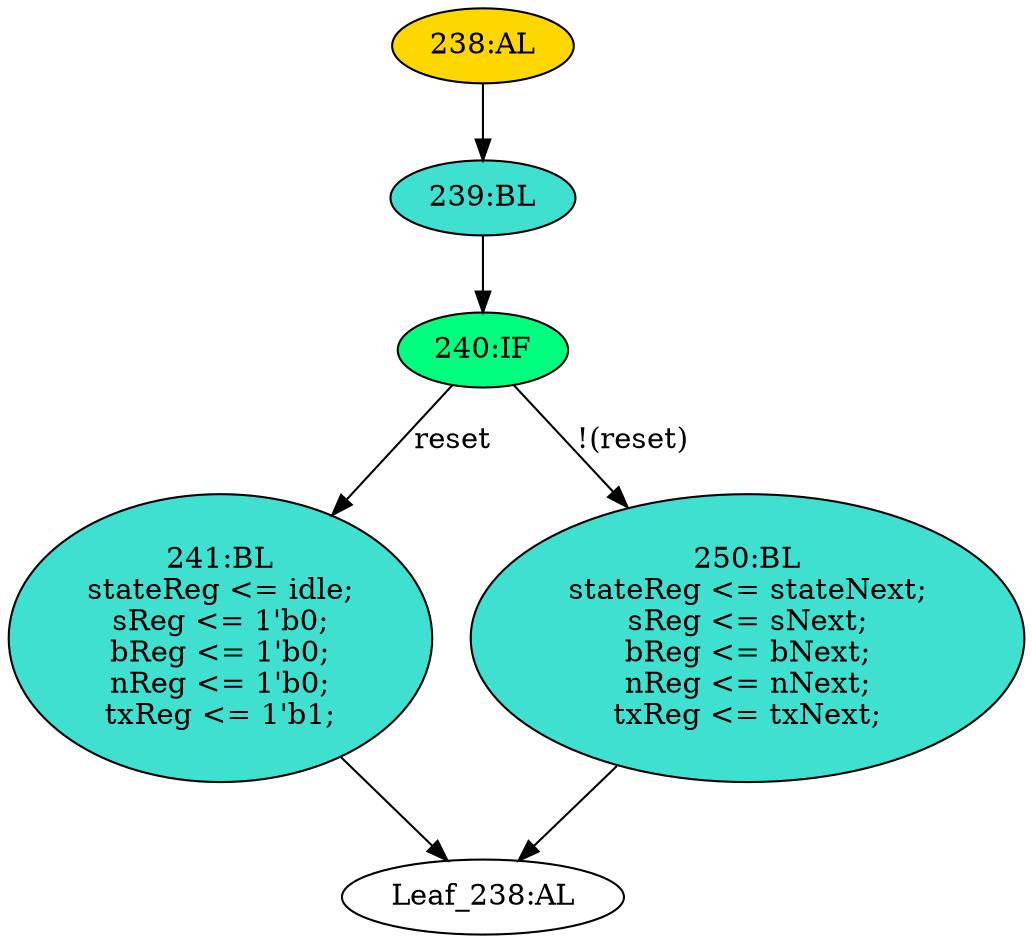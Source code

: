 strict digraph "" {
	node [label="\N"];
	"240:IF"	 [ast="<pyverilog.vparser.ast.IfStatement object at 0x7fc3769af790>",
		fillcolor=springgreen,
		label="240:IF",
		statements="[]",
		style=filled,
		typ=IfStatement];
	"241:BL"	 [ast="<pyverilog.vparser.ast.Block object at 0x7fc3769aff90>",
		fillcolor=turquoise,
		label="241:BL
stateReg <= idle;
sReg <= 1'b0;
bReg <= 1'b0;
nReg <= 1'b0;
txReg <= 1'b1;",
		statements="[<pyverilog.vparser.ast.NonblockingSubstitution object at 0x7fc3769affd0>, <pyverilog.vparser.ast.NonblockingSubstitution object \
at 0x7fc3769ce150>, <pyverilog.vparser.ast.NonblockingSubstitution object at 0x7fc3769ce290>, <pyverilog.vparser.ast.NonblockingSubstitution \
object at 0x7fc3769ce3d0>, <pyverilog.vparser.ast.NonblockingSubstitution object at 0x7fc3769ce510>]",
		style=filled,
		typ=Block];
	"240:IF" -> "241:BL"	 [cond="['reset']",
		label=reset,
		lineno=240];
	"250:BL"	 [ast="<pyverilog.vparser.ast.Block object at 0x7fc3769af8d0>",
		fillcolor=turquoise,
		label="250:BL
stateReg <= stateNext;
sReg <= sNext;
bReg <= bNext;
nReg <= nNext;
txReg <= txNext;",
		statements="[<pyverilog.vparser.ast.NonblockingSubstitution object at 0x7fc3769af910>, <pyverilog.vparser.ast.NonblockingSubstitution object \
at 0x7fc3769afa90>, <pyverilog.vparser.ast.NonblockingSubstitution object at 0x7fc3769afbd0>, <pyverilog.vparser.ast.NonblockingSubstitution \
object at 0x7fc3769afd10>, <pyverilog.vparser.ast.NonblockingSubstitution object at 0x7fc3769afe50>]",
		style=filled,
		typ=Block];
	"240:IF" -> "250:BL"	 [cond="['reset']",
		label="!(reset)",
		lineno=240];
	"239:BL"	 [ast="<pyverilog.vparser.ast.Block object at 0x7fc3769ce690>",
		fillcolor=turquoise,
		label="239:BL",
		statements="[]",
		style=filled,
		typ=Block];
	"239:BL" -> "240:IF"	 [cond="[]",
		lineno=None];
	"Leaf_238:AL"	 [def_var="['bReg', 'sReg', 'nReg', 'txReg', 'stateReg']",
		label="Leaf_238:AL"];
	"241:BL" -> "Leaf_238:AL"	 [cond="[]",
		lineno=None];
	"250:BL" -> "Leaf_238:AL"	 [cond="[]",
		lineno=None];
	"238:AL"	 [ast="<pyverilog.vparser.ast.Always object at 0x7fc3769ce6d0>",
		clk_sens=True,
		fillcolor=gold,
		label="238:AL",
		sens="['clk', 'reset']",
		statements="[]",
		style=filled,
		typ=Always,
		use_var="['reset', 'stateNext', 'txNext', 'idle', 'nNext', 'sNext', 'bNext']"];
	"238:AL" -> "239:BL"	 [cond="[]",
		lineno=None];
}
